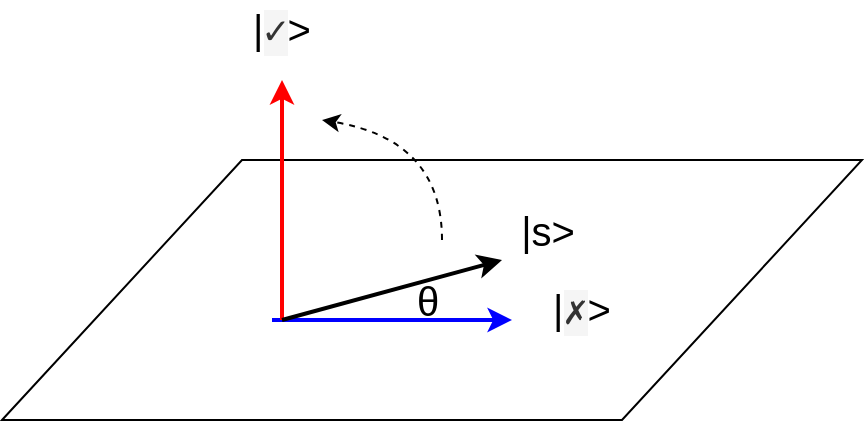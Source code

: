 <mxfile version="20.0.3" type="github">
  <diagram id="-Q_HBc9Qb_htMWY2XUfL" name="Page-1">
    <mxGraphModel dx="514" dy="335" grid="1" gridSize="10" guides="1" tooltips="1" connect="1" arrows="1" fold="1" page="1" pageScale="1" pageWidth="827" pageHeight="1169" math="0" shadow="0">
      <root>
        <mxCell id="0" />
        <mxCell id="1" parent="0" />
        <mxCell id="EJR86xED21SjGSu-l6Im-1" value="" style="shape=parallelogram;perimeter=parallelogramPerimeter;whiteSpace=wrap;html=1;fixedSize=1;size=120;" vertex="1" parent="1">
          <mxGeometry x="60" y="160" width="430" height="130" as="geometry" />
        </mxCell>
        <mxCell id="EJR86xED21SjGSu-l6Im-2" value="" style="endArrow=classic;html=1;rounded=0;strokeWidth=2;strokeColor=#0000ff;" edge="1" parent="1">
          <mxGeometry width="50" height="50" relative="1" as="geometry">
            <mxPoint x="195" y="240" as="sourcePoint" />
            <mxPoint x="315" y="240" as="targetPoint" />
          </mxGeometry>
        </mxCell>
        <mxCell id="EJR86xED21SjGSu-l6Im-3" value="" style="endArrow=classic;html=1;rounded=0;strokeWidth=2;strokeColor=#ff0000;" edge="1" parent="1">
          <mxGeometry width="50" height="50" relative="1" as="geometry">
            <mxPoint x="200" y="240" as="sourcePoint" />
            <mxPoint x="200" y="120" as="targetPoint" />
          </mxGeometry>
        </mxCell>
        <mxCell id="EJR86xED21SjGSu-l6Im-5" value="&lt;font style=&quot;font-size: 20px;&quot;&gt;|&lt;span style=&quot;background-color: rgb(245, 245, 245); color: rgb(51, 51, 51); font-family: RictyDiminished-Regular, Menlo, Monaco, &amp;quot;Courier New&amp;quot;, monospace, Menlo, Monaco, &amp;quot;Courier New&amp;quot;, monospace;&quot;&gt;✓&lt;/span&gt;&lt;span style=&quot;background-color: initial;&quot;&gt;&amp;gt;&lt;/span&gt;&lt;/font&gt;" style="text;html=1;strokeColor=none;fillColor=none;align=center;verticalAlign=middle;whiteSpace=wrap;rounded=0;" vertex="1" parent="1">
          <mxGeometry x="170" y="80" width="60" height="30" as="geometry" />
        </mxCell>
        <mxCell id="EJR86xED21SjGSu-l6Im-6" value="&lt;font style=&quot;font-size: 20px;&quot;&gt;&lt;font style=&quot;font-size: 20px;&quot;&gt;|&lt;span style=&quot;background-color: rgb(245, 245, 245); color: rgb(51, 51, 51); font-family: RictyDiminished-Regular, Menlo, Monaco, &amp;quot;Courier New&amp;quot;, monospace, Menlo, Monaco, &amp;quot;Courier New&amp;quot;, monospace;&quot;&gt;✗&lt;/span&gt;&lt;/font&gt;&lt;span style=&quot;background-color: initial;&quot;&gt;&amp;gt;&lt;/span&gt;&lt;/font&gt;" style="text;html=1;strokeColor=none;fillColor=none;align=center;verticalAlign=middle;whiteSpace=wrap;rounded=0;" vertex="1" parent="1">
          <mxGeometry x="320" y="220" width="60" height="30" as="geometry" />
        </mxCell>
        <mxCell id="EJR86xED21SjGSu-l6Im-7" value="" style="endArrow=classic;html=1;rounded=0;strokeWidth=2;strokeColor=#000000;" edge="1" parent="1">
          <mxGeometry width="50" height="50" relative="1" as="geometry">
            <mxPoint x="200" y="240" as="sourcePoint" />
            <mxPoint x="310" y="210" as="targetPoint" />
          </mxGeometry>
        </mxCell>
        <mxCell id="EJR86xED21SjGSu-l6Im-9" value="θ" style="text;html=1;strokeColor=none;fillColor=none;align=center;verticalAlign=middle;whiteSpace=wrap;rounded=0;fontSize=20;" vertex="1" parent="1">
          <mxGeometry x="243" y="215" width="60" height="30" as="geometry" />
        </mxCell>
        <mxCell id="EJR86xED21SjGSu-l6Im-10" value="|s&amp;gt;" style="text;html=1;strokeColor=none;fillColor=none;align=center;verticalAlign=middle;whiteSpace=wrap;rounded=0;fontSize=20;" vertex="1" parent="1">
          <mxGeometry x="303" y="180" width="60" height="30" as="geometry" />
        </mxCell>
        <mxCell id="EJR86xED21SjGSu-l6Im-12" value="" style="endArrow=classic;html=1;fontSize=20;strokeColor=#000000;strokeWidth=1;curved=1;dashed=1;" edge="1" parent="1">
          <mxGeometry width="50" height="50" relative="1" as="geometry">
            <mxPoint x="280" y="200" as="sourcePoint" />
            <mxPoint x="220" y="140" as="targetPoint" />
            <Array as="points">
              <mxPoint x="280" y="150" />
            </Array>
          </mxGeometry>
        </mxCell>
      </root>
    </mxGraphModel>
  </diagram>
</mxfile>
